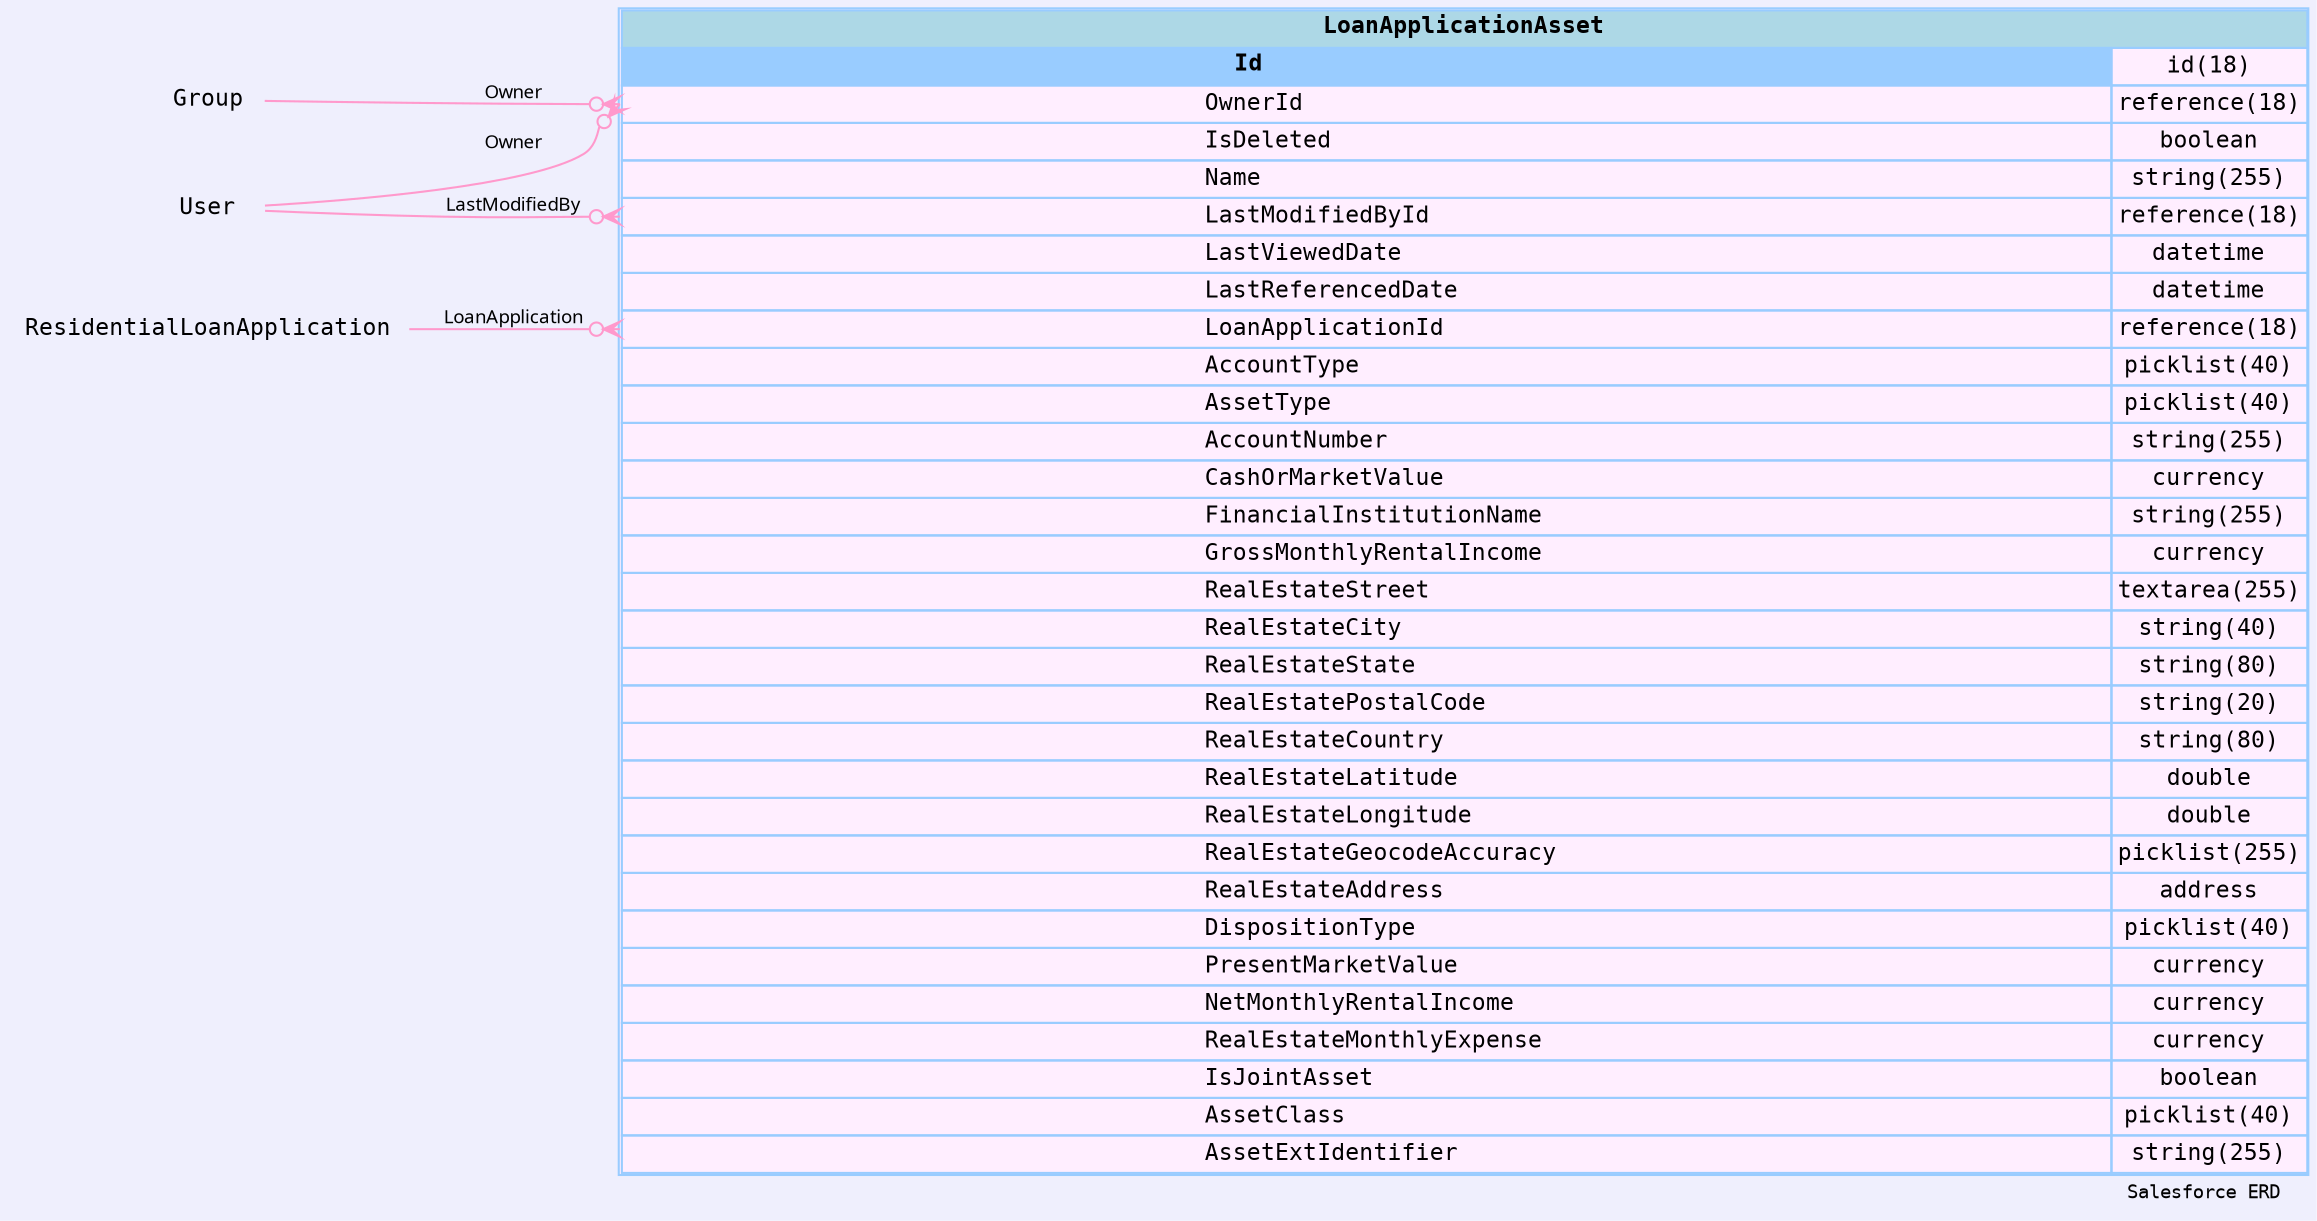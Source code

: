 
        digraph "Salesforce+ ERD" {  
            graph [  
              rankdir="RL"  
              bgcolor="#efeffd"  
              label="Salesforce ERD "  
              labeljust="r"  
              nodesep="0.18"  
              ranksep="0.46"        
              fontname="Courier"  
              fontsize="9"  
            ];  
            node [  
              fontname="Courier"  
              fontsize="11"  
              shape="plaintext"  
              color="#99ccff"  
            ];  
            edge [ arrowsize="0.8"   ];
        
            LoanApplicationAsset [shape=none, margin=0, label=<
                <table border="1" cellborder="1" cellspacing="0" bgcolor="#ffeeff" >   
                  <tr><td colspan="3" bgcolor="lightblue"><b>LoanApplicationAsset</b></td></tr>
             <tr>
                                        <td  bgcolor="#99ccff" port="Id" align="left">
                                           <b>Id</b>
                                        </td><td>id(18)</td></tr> <tr>
                                         <td port="OwnerId" align="left">
                                         OwnerId
                                       </td><td>reference(18)</td></tr> <tr>
                                         <td port="IsDeleted" align="left">
                                         IsDeleted
                                       </td><td>boolean</td></tr> <tr>
                                         <td port="Name" align="left">
                                         Name
                                       </td><td>string(255)</td></tr> <tr>
                                         <td port="LastModifiedById" align="left">
                                         LastModifiedById
                                       </td><td>reference(18)</td></tr> <tr>
                                         <td port="LastViewedDate" align="left">
                                         LastViewedDate
                                       </td><td>datetime</td></tr> <tr>
                                         <td port="LastReferencedDate" align="left">
                                         LastReferencedDate
                                       </td><td>datetime</td></tr> <tr>
                                         <td port="LoanApplicationId" align="left">
                                         LoanApplicationId
                                       </td><td>reference(18)</td></tr> <tr>
                                         <td port="AccountType" align="left">
                                         AccountType
                                       </td><td>picklist(40)</td></tr> <tr>
                                         <td port="AssetType" align="left">
                                         AssetType
                                       </td><td>picklist(40)</td></tr> <tr>
                                         <td port="AccountNumber" align="left">
                                         AccountNumber
                                       </td><td>string(255)</td></tr> <tr>
                                         <td port="CashOrMarketValue" align="left">
                                         CashOrMarketValue
                                       </td><td>currency</td></tr> <tr>
                                         <td port="FinancialInstitutionName" align="left">
                                         FinancialInstitutionName
                                       </td><td>string(255)</td></tr> <tr>
                                         <td port="GrossMonthlyRentalIncome" align="left">
                                         GrossMonthlyRentalIncome
                                       </td><td>currency</td></tr> <tr>
                                         <td port="RealEstateStreet" align="left">
                                         RealEstateStreet
                                       </td><td>textarea(255)</td></tr> <tr>
                                         <td port="RealEstateCity" align="left">
                                         RealEstateCity
                                       </td><td>string(40)</td></tr> <tr>
                                         <td port="RealEstateState" align="left">
                                         RealEstateState
                                       </td><td>string(80)</td></tr> <tr>
                                         <td port="RealEstatePostalCode" align="left">
                                         RealEstatePostalCode
                                       </td><td>string(20)</td></tr> <tr>
                                         <td port="RealEstateCountry" align="left">
                                         RealEstateCountry
                                       </td><td>string(80)</td></tr> <tr>
                                         <td port="RealEstateLatitude" align="left">
                                         RealEstateLatitude
                                       </td><td>double</td></tr> <tr>
                                         <td port="RealEstateLongitude" align="left">
                                         RealEstateLongitude
                                       </td><td>double</td></tr> <tr>
                                         <td port="RealEstateGeocodeAccuracy" align="left">
                                         RealEstateGeocodeAccuracy
                                       </td><td>picklist(255)</td></tr> <tr>
                                         <td port="RealEstateAddress" align="left">
                                         RealEstateAddress
                                       </td><td>address</td></tr> <tr>
                                         <td port="DispositionType" align="left">
                                         DispositionType
                                       </td><td>picklist(40)</td></tr> <tr>
                                         <td port="PresentMarketValue" align="left">
                                         PresentMarketValue
                                       </td><td>currency</td></tr> <tr>
                                         <td port="NetMonthlyRentalIncome" align="left">
                                         NetMonthlyRentalIncome
                                       </td><td>currency</td></tr> <tr>
                                         <td port="RealEstateMonthlyExpense" align="left">
                                         RealEstateMonthlyExpense
                                       </td><td>currency</td></tr> <tr>
                                         <td port="IsJointAsset" align="left">
                                         IsJointAsset
                                       </td><td>boolean</td></tr> <tr>
                                         <td port="AssetClass" align="left">
                                         AssetClass
                                       </td><td>picklist(40)</td></tr> <tr>
                                         <td port="AssetExtIdentifier" align="left">
                                         AssetExtIdentifier
                                       </td><td>string(255)</td></tr>            
                </table>
                >
                  URL="#"
                  tooltip=" LoanApplicationAsset "
                ];
            
                            "LoanApplicationAsset" : "OwnerId": w -> 
                                  "Group" : "Id" 
                                           : e 
                                          [arrowhead=none 
                                           dir=back 
                                           arrowtail=crowodot 
                                           color="#ff99cc"
                                           label="Owner"
                                           fontname="Monaco"
                                           fontsize="9"
                                          ];
                      
                            "LoanApplicationAsset" : "OwnerId": w -> 
                                  "User" : "Id" 
                                           : e 
                                          [arrowhead=none 
                                           dir=back 
                                           arrowtail=crowodot 
                                           color="#ff99cc"
                                           label="Owner"
                                           fontname="Monaco"
                                           fontsize="9"
                                          ];
                      
                            "LoanApplicationAsset" : "LastModifiedById": w -> 
                                  "User" : "Id" 
                                           : e 
                                          [arrowhead=none 
                                           dir=back 
                                           arrowtail=crowodot 
                                           color="#ff99cc"
                                           label="LastModifiedBy"
                                           fontname="Monaco"
                                           fontsize="9"
                                          ];
                      
                            "LoanApplicationAsset" : "LoanApplicationId": w -> 
                                  "ResidentialLoanApplication" : "Id" 
                                           : e 
                                          [arrowhead=none 
                                           dir=back 
                                           arrowtail=crowodot 
                                           color="#ff99cc"
                                           label="LoanApplication"
                                           fontname="Monaco"
                                           fontsize="9"
                                          ];
                      }